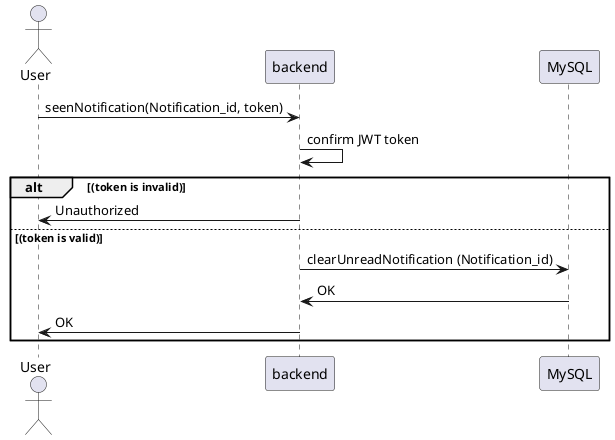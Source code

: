 @startuml seenNotification
    actor User
    User -> "backend" : seenNotification(Notification_id, token)
    "backend" -> "backend" : confirm JWT token
    alt (token is invalid)
    "backend" -> User : Unauthorized
    else (token is valid)
    "backend" -> "MySQL" : clearUnreadNotification (Notification_id)
    "MySQL" -> "backend" : OK
    "backend" -> User : OK
    end
@enduml
